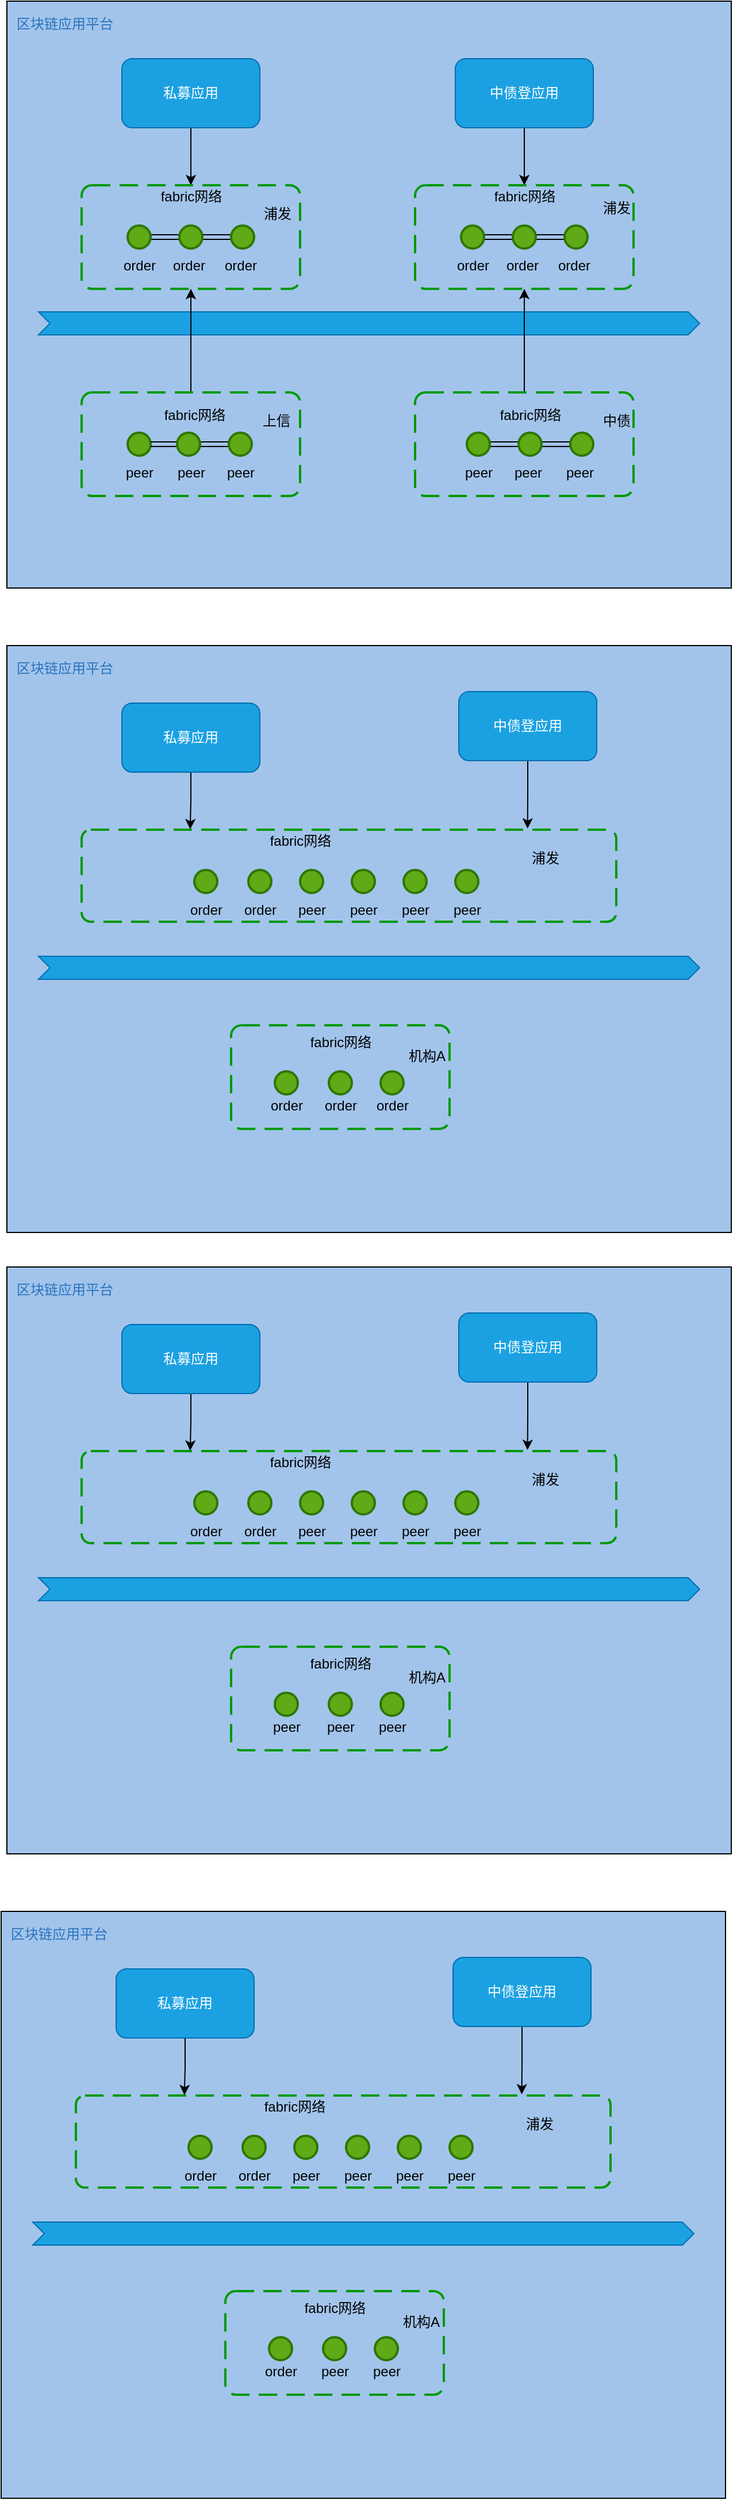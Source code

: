 <mxfile version="14.1.9" type="github">
  <diagram id="fWQ41ixsn_-MHg3DVFzX" name="Page-1">
    <mxGraphModel dx="782" dy="389" grid="1" gridSize="10" guides="1" tooltips="1" connect="1" arrows="1" fold="1" page="1" pageScale="1" pageWidth="827" pageHeight="3000" math="0" shadow="0">
      <root>
        <mxCell id="0" />
        <mxCell id="1" parent="0" />
        <mxCell id="0eDmDIjOWBHYxuThT7Zu-2" value="" style="whiteSpace=wrap;html=1;fillColor=#A2C4EB;" parent="1" vertex="1">
          <mxGeometry x="90" y="70" width="630" height="510" as="geometry" />
        </mxCell>
        <mxCell id="8kM-RfW2gDSPi0M0tcjr-1" value="区块链应用平台&lt;br&gt;" style="text;html=1;resizable=0;autosize=1;align=center;verticalAlign=middle;points=[];fillColor=none;strokeColor=none;rounded=0;fontColor=#2A73BD;" parent="1" vertex="1">
          <mxGeometry x="90" y="80" width="100" height="20" as="geometry" />
        </mxCell>
        <mxCell id="qg2TMFH575JFQtMO2cEW-23" style="edgeStyle=orthogonalEdgeStyle;rounded=0;orthogonalLoop=1;jettySize=auto;html=1;exitX=0.5;exitY=1;exitDx=0;exitDy=0;entryX=0.5;entryY=0;entryDx=0;entryDy=0;" parent="1" source="8kM-RfW2gDSPi0M0tcjr-2" target="8kM-RfW2gDSPi0M0tcjr-5" edge="1">
          <mxGeometry relative="1" as="geometry" />
        </mxCell>
        <mxCell id="8kM-RfW2gDSPi0M0tcjr-2" value="私募应用" style="rounded=1;whiteSpace=wrap;html=1;fillColor=#1ba1e2;fontColor=#ffffff;strokeColor=#006EAF;" parent="1" vertex="1">
          <mxGeometry x="190" y="120" width="120" height="60" as="geometry" />
        </mxCell>
        <mxCell id="qg2TMFH575JFQtMO2cEW-24" style="edgeStyle=orthogonalEdgeStyle;rounded=0;orthogonalLoop=1;jettySize=auto;html=1;exitX=0.5;exitY=1;exitDx=0;exitDy=0;" parent="1" source="8kM-RfW2gDSPi0M0tcjr-3" target="qzB3rU1nFHjKvM0NbiP9-9" edge="1">
          <mxGeometry relative="1" as="geometry" />
        </mxCell>
        <mxCell id="8kM-RfW2gDSPi0M0tcjr-3" value="中债登应用" style="rounded=1;whiteSpace=wrap;html=1;fillColor=#1ba1e2;fontColor=#ffffff;strokeColor=#006EAF;" parent="1" vertex="1">
          <mxGeometry x="480" y="120" width="120" height="60" as="geometry" />
        </mxCell>
        <mxCell id="8kM-RfW2gDSPi0M0tcjr-5" value="" style="rounded=1;arcSize=10;dashed=1;fillColor=none;gradientColor=none;dashPattern=8 4;strokeWidth=2;fontColor=#2A73BD;strokeColor=#009900;" parent="1" vertex="1">
          <mxGeometry x="155" y="230" width="190" height="90" as="geometry" />
        </mxCell>
        <mxCell id="qzB3rU1nFHjKvM0NbiP9-1" value="fabric网络" style="text;html=1;resizable=0;autosize=1;align=center;verticalAlign=middle;points=[];fillColor=none;strokeColor=none;rounded=0;" parent="1" vertex="1">
          <mxGeometry x="215" y="230" width="70" height="20" as="geometry" />
        </mxCell>
        <mxCell id="UwF97AdqwWx9CuCHVwBy-2" style="edgeStyle=orthogonalEdgeStyle;rounded=0;orthogonalLoop=1;jettySize=auto;html=1;exitX=1;exitY=0.5;exitDx=0;exitDy=0;exitPerimeter=0;entryX=0;entryY=0.5;entryDx=0;entryDy=0;entryPerimeter=0;shape=link;" edge="1" parent="1" source="qzB3rU1nFHjKvM0NbiP9-2" target="qzB3rU1nFHjKvM0NbiP9-3">
          <mxGeometry relative="1" as="geometry" />
        </mxCell>
        <mxCell id="qzB3rU1nFHjKvM0NbiP9-2" value="" style="strokeWidth=2;html=1;shape=mxgraph.flowchart.start_2;whiteSpace=wrap;fillColor=#60a917;fontColor=#ffffff;strokeColor=#2D7600;" parent="1" vertex="1">
          <mxGeometry x="195" y="265" width="20" height="20" as="geometry" />
        </mxCell>
        <mxCell id="UwF97AdqwWx9CuCHVwBy-3" style="edgeStyle=orthogonalEdgeStyle;shape=link;rounded=0;orthogonalLoop=1;jettySize=auto;html=1;exitX=1;exitY=0.5;exitDx=0;exitDy=0;exitPerimeter=0;" edge="1" parent="1" source="qzB3rU1nFHjKvM0NbiP9-3" target="qzB3rU1nFHjKvM0NbiP9-4">
          <mxGeometry relative="1" as="geometry" />
        </mxCell>
        <mxCell id="qzB3rU1nFHjKvM0NbiP9-3" value="" style="strokeWidth=2;html=1;shape=mxgraph.flowchart.start_2;whiteSpace=wrap;fillColor=#60a917;fontColor=#ffffff;strokeColor=#2D7600;" parent="1" vertex="1">
          <mxGeometry x="240" y="265" width="20" height="20" as="geometry" />
        </mxCell>
        <mxCell id="qzB3rU1nFHjKvM0NbiP9-4" value="" style="strokeWidth=2;html=1;shape=mxgraph.flowchart.start_2;whiteSpace=wrap;fillColor=#60a917;fontColor=#ffffff;strokeColor=#2D7600;" parent="1" vertex="1">
          <mxGeometry x="285" y="265" width="20" height="20" as="geometry" />
        </mxCell>
        <mxCell id="qzB3rU1nFHjKvM0NbiP9-5" value="order" style="text;html=1;resizable=0;autosize=1;align=center;verticalAlign=middle;points=[];fillColor=none;strokeColor=none;rounded=0;fontColor=#000000;" parent="1" vertex="1">
          <mxGeometry x="185" y="290" width="40" height="20" as="geometry" />
        </mxCell>
        <mxCell id="qzB3rU1nFHjKvM0NbiP9-6" value="order" style="text;html=1;resizable=0;autosize=1;align=center;verticalAlign=middle;points=[];fillColor=none;strokeColor=none;rounded=0;fontColor=#000000;" parent="1" vertex="1">
          <mxGeometry x="228" y="290" width="40" height="20" as="geometry" />
        </mxCell>
        <mxCell id="qzB3rU1nFHjKvM0NbiP9-7" value="order" style="text;html=1;resizable=0;autosize=1;align=center;verticalAlign=middle;points=[];fillColor=none;strokeColor=none;rounded=0;fontColor=#000000;" parent="1" vertex="1">
          <mxGeometry x="273" y="290" width="40" height="20" as="geometry" />
        </mxCell>
        <mxCell id="qzB3rU1nFHjKvM0NbiP9-8" value="" style="rounded=1;arcSize=10;dashed=1;fillColor=none;gradientColor=none;dashPattern=8 4;strokeWidth=2;fontColor=#2A73BD;strokeColor=#009900;" parent="1" vertex="1">
          <mxGeometry x="445" y="230" width="190" height="90" as="geometry" />
        </mxCell>
        <mxCell id="qzB3rU1nFHjKvM0NbiP9-9" value="fabric网络" style="text;html=1;resizable=0;autosize=1;align=center;verticalAlign=middle;points=[];fillColor=none;strokeColor=none;rounded=0;" parent="1" vertex="1">
          <mxGeometry x="505" y="230" width="70" height="20" as="geometry" />
        </mxCell>
        <mxCell id="UwF97AdqwWx9CuCHVwBy-4" style="edgeStyle=orthogonalEdgeStyle;shape=link;rounded=0;orthogonalLoop=1;jettySize=auto;html=1;exitX=1;exitY=0.5;exitDx=0;exitDy=0;exitPerimeter=0;entryX=0;entryY=0.5;entryDx=0;entryDy=0;entryPerimeter=0;" edge="1" parent="1" source="qzB3rU1nFHjKvM0NbiP9-10" target="qzB3rU1nFHjKvM0NbiP9-11">
          <mxGeometry relative="1" as="geometry" />
        </mxCell>
        <mxCell id="qzB3rU1nFHjKvM0NbiP9-10" value="" style="strokeWidth=2;html=1;shape=mxgraph.flowchart.start_2;whiteSpace=wrap;fillColor=#60a917;fontColor=#ffffff;strokeColor=#2D7600;" parent="1" vertex="1">
          <mxGeometry x="485" y="265" width="20" height="20" as="geometry" />
        </mxCell>
        <mxCell id="UwF97AdqwWx9CuCHVwBy-5" style="edgeStyle=orthogonalEdgeStyle;shape=link;rounded=0;orthogonalLoop=1;jettySize=auto;html=1;exitX=1;exitY=0.5;exitDx=0;exitDy=0;exitPerimeter=0;entryX=0;entryY=0.5;entryDx=0;entryDy=0;entryPerimeter=0;" edge="1" parent="1" source="qzB3rU1nFHjKvM0NbiP9-11" target="qzB3rU1nFHjKvM0NbiP9-12">
          <mxGeometry relative="1" as="geometry" />
        </mxCell>
        <mxCell id="qzB3rU1nFHjKvM0NbiP9-11" value="" style="strokeWidth=2;html=1;shape=mxgraph.flowchart.start_2;whiteSpace=wrap;fillColor=#60a917;fontColor=#ffffff;strokeColor=#2D7600;" parent="1" vertex="1">
          <mxGeometry x="530" y="265" width="20" height="20" as="geometry" />
        </mxCell>
        <mxCell id="qzB3rU1nFHjKvM0NbiP9-12" value="" style="strokeWidth=2;html=1;shape=mxgraph.flowchart.start_2;whiteSpace=wrap;fillColor=#60a917;fontColor=#ffffff;strokeColor=#2D7600;" parent="1" vertex="1">
          <mxGeometry x="575" y="265" width="20" height="20" as="geometry" />
        </mxCell>
        <mxCell id="qzB3rU1nFHjKvM0NbiP9-13" value="order" style="text;html=1;resizable=0;autosize=1;align=center;verticalAlign=middle;points=[];fillColor=none;strokeColor=none;rounded=0;fontColor=#000000;" parent="1" vertex="1">
          <mxGeometry x="475" y="290" width="40" height="20" as="geometry" />
        </mxCell>
        <mxCell id="qzB3rU1nFHjKvM0NbiP9-14" value="order" style="text;html=1;resizable=0;autosize=1;align=center;verticalAlign=middle;points=[];fillColor=none;strokeColor=none;rounded=0;fontColor=#000000;" parent="1" vertex="1">
          <mxGeometry x="518" y="290" width="40" height="20" as="geometry" />
        </mxCell>
        <mxCell id="qzB3rU1nFHjKvM0NbiP9-15" value="order" style="text;html=1;resizable=0;autosize=1;align=center;verticalAlign=middle;points=[];fillColor=none;strokeColor=none;rounded=0;fontColor=#000000;" parent="1" vertex="1">
          <mxGeometry x="563" y="290" width="40" height="20" as="geometry" />
        </mxCell>
        <mxCell id="qg2TMFH575JFQtMO2cEW-1" value="" style="html=1;shadow=0;dashed=0;align=center;verticalAlign=middle;shape=mxgraph.arrows2.arrow;dy=0;dx=10;notch=10;fillColor=#1ba1e2;strokeColor=#006EAF;fontColor=#ffffff;" parent="1" vertex="1">
          <mxGeometry x="117.5" y="340" width="575" height="20" as="geometry" />
        </mxCell>
        <mxCell id="qg2TMFH575JFQtMO2cEW-2" value="浦发" style="text;html=1;resizable=0;autosize=1;align=center;verticalAlign=middle;points=[];fillColor=none;strokeColor=none;rounded=0;" parent="1" vertex="1">
          <mxGeometry x="305" y="245" width="40" height="20" as="geometry" />
        </mxCell>
        <mxCell id="qg2TMFH575JFQtMO2cEW-3" value="浦发" style="text;html=1;resizable=0;autosize=1;align=center;verticalAlign=middle;points=[];fillColor=none;strokeColor=none;rounded=0;" parent="1" vertex="1">
          <mxGeometry x="600" y="240" width="40" height="20" as="geometry" />
        </mxCell>
        <mxCell id="UwF97AdqwWx9CuCHVwBy-26" style="edgeStyle=orthogonalEdgeStyle;rounded=0;orthogonalLoop=1;jettySize=auto;html=1;exitX=0.5;exitY=0;exitDx=0;exitDy=0;entryX=0.5;entryY=1;entryDx=0;entryDy=0;" edge="1" parent="1" source="qg2TMFH575JFQtMO2cEW-5" target="qzB3rU1nFHjKvM0NbiP9-8">
          <mxGeometry relative="1" as="geometry" />
        </mxCell>
        <mxCell id="qg2TMFH575JFQtMO2cEW-5" value="" style="rounded=1;arcSize=10;dashed=1;fillColor=none;gradientColor=none;dashPattern=8 4;strokeWidth=2;fontColor=#2A73BD;strokeColor=#009900;" parent="1" vertex="1">
          <mxGeometry x="445" y="410" width="190" height="90" as="geometry" />
        </mxCell>
        <mxCell id="qg2TMFH575JFQtMO2cEW-6" value="fabric网络" style="text;html=1;resizable=0;autosize=1;align=center;verticalAlign=middle;points=[];fillColor=none;strokeColor=none;rounded=0;" parent="1" vertex="1">
          <mxGeometry x="510" y="420" width="70" height="20" as="geometry" />
        </mxCell>
        <mxCell id="UwF97AdqwWx9CuCHVwBy-10" style="edgeStyle=orthogonalEdgeStyle;shape=link;rounded=0;orthogonalLoop=1;jettySize=auto;html=1;exitX=1;exitY=0.5;exitDx=0;exitDy=0;exitPerimeter=0;entryX=0;entryY=0.5;entryDx=0;entryDy=0;entryPerimeter=0;" edge="1" parent="1" source="qg2TMFH575JFQtMO2cEW-7" target="qg2TMFH575JFQtMO2cEW-8">
          <mxGeometry relative="1" as="geometry" />
        </mxCell>
        <mxCell id="qg2TMFH575JFQtMO2cEW-7" value="" style="strokeWidth=2;html=1;shape=mxgraph.flowchart.start_2;whiteSpace=wrap;fillColor=#60a917;fontColor=#ffffff;strokeColor=#2D7600;" parent="1" vertex="1">
          <mxGeometry x="490" y="445" width="20" height="20" as="geometry" />
        </mxCell>
        <mxCell id="UwF97AdqwWx9CuCHVwBy-11" style="edgeStyle=orthogonalEdgeStyle;shape=link;rounded=0;orthogonalLoop=1;jettySize=auto;html=1;exitX=1;exitY=0.5;exitDx=0;exitDy=0;exitPerimeter=0;entryX=0;entryY=0.5;entryDx=0;entryDy=0;entryPerimeter=0;" edge="1" parent="1" source="qg2TMFH575JFQtMO2cEW-8" target="qg2TMFH575JFQtMO2cEW-9">
          <mxGeometry relative="1" as="geometry" />
        </mxCell>
        <mxCell id="qg2TMFH575JFQtMO2cEW-8" value="" style="strokeWidth=2;html=1;shape=mxgraph.flowchart.start_2;whiteSpace=wrap;fillColor=#60a917;fontColor=#ffffff;strokeColor=#2D7600;" parent="1" vertex="1">
          <mxGeometry x="535" y="445" width="20" height="20" as="geometry" />
        </mxCell>
        <mxCell id="qg2TMFH575JFQtMO2cEW-9" value="" style="strokeWidth=2;html=1;shape=mxgraph.flowchart.start_2;whiteSpace=wrap;fillColor=#60a917;fontColor=#ffffff;strokeColor=#2D7600;" parent="1" vertex="1">
          <mxGeometry x="580" y="445" width="20" height="20" as="geometry" />
        </mxCell>
        <mxCell id="qg2TMFH575JFQtMO2cEW-10" value="peer" style="text;html=1;resizable=0;autosize=1;align=center;verticalAlign=middle;points=[];fillColor=none;strokeColor=none;rounded=0;fontColor=#000000;" parent="1" vertex="1">
          <mxGeometry x="480" y="470" width="40" height="20" as="geometry" />
        </mxCell>
        <mxCell id="qg2TMFH575JFQtMO2cEW-11" value="peer" style="text;html=1;resizable=0;autosize=1;align=center;verticalAlign=middle;points=[];fillColor=none;strokeColor=none;rounded=0;fontColor=#000000;" parent="1" vertex="1">
          <mxGeometry x="523" y="470" width="40" height="20" as="geometry" />
        </mxCell>
        <mxCell id="qg2TMFH575JFQtMO2cEW-12" value="peer" style="text;html=1;resizable=0;autosize=1;align=center;verticalAlign=middle;points=[];fillColor=none;strokeColor=none;rounded=0;fontColor=#000000;" parent="1" vertex="1">
          <mxGeometry x="568" y="470" width="40" height="20" as="geometry" />
        </mxCell>
        <mxCell id="qg2TMFH575JFQtMO2cEW-13" value="中债" style="text;html=1;resizable=0;autosize=1;align=center;verticalAlign=middle;points=[];fillColor=none;strokeColor=none;rounded=0;" parent="1" vertex="1">
          <mxGeometry x="600" y="425" width="40" height="20" as="geometry" />
        </mxCell>
        <mxCell id="UwF97AdqwWx9CuCHVwBy-24" style="edgeStyle=orthogonalEdgeStyle;rounded=0;orthogonalLoop=1;jettySize=auto;html=1;exitX=0.5;exitY=0;exitDx=0;exitDy=0;entryX=0.5;entryY=1;entryDx=0;entryDy=0;" edge="1" parent="1" source="qg2TMFH575JFQtMO2cEW-14" target="8kM-RfW2gDSPi0M0tcjr-5">
          <mxGeometry relative="1" as="geometry" />
        </mxCell>
        <mxCell id="qg2TMFH575JFQtMO2cEW-14" value="" style="rounded=1;arcSize=10;dashed=1;fillColor=none;gradientColor=none;dashPattern=8 4;strokeWidth=2;fontColor=#2A73BD;strokeColor=#009900;" parent="1" vertex="1">
          <mxGeometry x="155" y="410" width="190" height="90" as="geometry" />
        </mxCell>
        <mxCell id="qg2TMFH575JFQtMO2cEW-15" value="fabric网络" style="text;html=1;resizable=0;autosize=1;align=center;verticalAlign=middle;points=[];fillColor=none;strokeColor=none;rounded=0;" parent="1" vertex="1">
          <mxGeometry x="218" y="420" width="70" height="20" as="geometry" />
        </mxCell>
        <mxCell id="qg2TMFH575JFQtMO2cEW-16" value="" style="strokeWidth=2;html=1;shape=mxgraph.flowchart.start_2;whiteSpace=wrap;fillColor=#60a917;fontColor=#ffffff;strokeColor=#2D7600;" parent="1" vertex="1">
          <mxGeometry x="195" y="445" width="20" height="20" as="geometry" />
        </mxCell>
        <mxCell id="UwF97AdqwWx9CuCHVwBy-8" style="edgeStyle=orthogonalEdgeStyle;shape=link;rounded=0;orthogonalLoop=1;jettySize=auto;html=1;exitX=0;exitY=0.5;exitDx=0;exitDy=0;exitPerimeter=0;entryX=1;entryY=0.5;entryDx=0;entryDy=0;entryPerimeter=0;" edge="1" parent="1" source="qg2TMFH575JFQtMO2cEW-17" target="qg2TMFH575JFQtMO2cEW-16">
          <mxGeometry relative="1" as="geometry" />
        </mxCell>
        <mxCell id="UwF97AdqwWx9CuCHVwBy-9" style="edgeStyle=orthogonalEdgeStyle;shape=link;rounded=0;orthogonalLoop=1;jettySize=auto;html=1;exitX=1;exitY=0.5;exitDx=0;exitDy=0;exitPerimeter=0;entryX=0;entryY=0.5;entryDx=0;entryDy=0;entryPerimeter=0;" edge="1" parent="1" source="qg2TMFH575JFQtMO2cEW-17" target="qg2TMFH575JFQtMO2cEW-18">
          <mxGeometry relative="1" as="geometry" />
        </mxCell>
        <mxCell id="qg2TMFH575JFQtMO2cEW-17" value="" style="strokeWidth=2;html=1;shape=mxgraph.flowchart.start_2;whiteSpace=wrap;fillColor=#60a917;fontColor=#ffffff;strokeColor=#2D7600;" parent="1" vertex="1">
          <mxGeometry x="238" y="445" width="20" height="20" as="geometry" />
        </mxCell>
        <mxCell id="qg2TMFH575JFQtMO2cEW-18" value="" style="strokeWidth=2;html=1;shape=mxgraph.flowchart.start_2;whiteSpace=wrap;fillColor=#60a917;fontColor=#ffffff;strokeColor=#2D7600;" parent="1" vertex="1">
          <mxGeometry x="283" y="445" width="20" height="20" as="geometry" />
        </mxCell>
        <mxCell id="qg2TMFH575JFQtMO2cEW-19" value="peer" style="text;html=1;resizable=0;autosize=1;align=center;verticalAlign=middle;points=[];fillColor=none;strokeColor=none;rounded=0;fontColor=#000000;" parent="1" vertex="1">
          <mxGeometry x="185" y="470" width="40" height="20" as="geometry" />
        </mxCell>
        <mxCell id="qg2TMFH575JFQtMO2cEW-20" value="peer" style="text;html=1;resizable=0;autosize=1;align=center;verticalAlign=middle;points=[];fillColor=none;strokeColor=none;rounded=0;fontColor=#000000;" parent="1" vertex="1">
          <mxGeometry x="230" y="470" width="40" height="20" as="geometry" />
        </mxCell>
        <mxCell id="qg2TMFH575JFQtMO2cEW-21" value="peer" style="text;html=1;resizable=0;autosize=1;align=center;verticalAlign=middle;points=[];fillColor=none;strokeColor=none;rounded=0;fontColor=#000000;" parent="1" vertex="1">
          <mxGeometry x="273" y="470" width="40" height="20" as="geometry" />
        </mxCell>
        <mxCell id="qg2TMFH575JFQtMO2cEW-22" value="上信" style="text;html=1;resizable=0;autosize=1;align=center;verticalAlign=middle;points=[];fillColor=none;strokeColor=none;rounded=0;" parent="1" vertex="1">
          <mxGeometry x="304" y="425" width="40" height="20" as="geometry" />
        </mxCell>
        <mxCell id="qg2TMFH575JFQtMO2cEW-27" value="" style="whiteSpace=wrap;html=1;fillColor=#A2C4EB;" parent="1" vertex="1">
          <mxGeometry x="90" y="630" width="630" height="510" as="geometry" />
        </mxCell>
        <mxCell id="qg2TMFH575JFQtMO2cEW-28" value="区块链应用平台&lt;br&gt;" style="text;html=1;resizable=0;autosize=1;align=center;verticalAlign=middle;points=[];fillColor=none;strokeColor=none;rounded=0;fontColor=#2A73BD;" parent="1" vertex="1">
          <mxGeometry x="90" y="640" width="100" height="20" as="geometry" />
        </mxCell>
        <mxCell id="UwF97AdqwWx9CuCHVwBy-21" style="edgeStyle=orthogonalEdgeStyle;rounded=0;orthogonalLoop=1;jettySize=auto;html=1;exitX=0.5;exitY=1;exitDx=0;exitDy=0;entryX=0.203;entryY=-0.004;entryDx=0;entryDy=0;entryPerimeter=0;" edge="1" parent="1" source="qg2TMFH575JFQtMO2cEW-30" target="qg2TMFH575JFQtMO2cEW-33">
          <mxGeometry relative="1" as="geometry" />
        </mxCell>
        <mxCell id="qg2TMFH575JFQtMO2cEW-30" value="私募应用" style="rounded=1;whiteSpace=wrap;html=1;fillColor=#1ba1e2;fontColor=#ffffff;strokeColor=#006EAF;" parent="1" vertex="1">
          <mxGeometry x="190" y="680" width="120" height="60" as="geometry" />
        </mxCell>
        <mxCell id="UwF97AdqwWx9CuCHVwBy-23" style="edgeStyle=orthogonalEdgeStyle;rounded=0;orthogonalLoop=1;jettySize=auto;html=1;exitX=0.5;exitY=1;exitDx=0;exitDy=0;entryX=0.834;entryY=-0.012;entryDx=0;entryDy=0;entryPerimeter=0;" edge="1" parent="1" source="qg2TMFH575JFQtMO2cEW-32" target="qg2TMFH575JFQtMO2cEW-33">
          <mxGeometry relative="1" as="geometry" />
        </mxCell>
        <mxCell id="qg2TMFH575JFQtMO2cEW-32" value="中债登应用" style="rounded=1;whiteSpace=wrap;html=1;fillColor=#1ba1e2;fontColor=#ffffff;strokeColor=#006EAF;" parent="1" vertex="1">
          <mxGeometry x="483" y="670" width="120" height="60" as="geometry" />
        </mxCell>
        <mxCell id="qg2TMFH575JFQtMO2cEW-33" value="" style="rounded=1;arcSize=10;dashed=1;fillColor=none;gradientColor=none;dashPattern=8 4;strokeWidth=2;fontColor=#2A73BD;strokeColor=#009900;" parent="1" vertex="1">
          <mxGeometry x="155" y="790" width="465" height="80" as="geometry" />
        </mxCell>
        <mxCell id="qg2TMFH575JFQtMO2cEW-34" value="fabric网络" style="text;html=1;resizable=0;autosize=1;align=center;verticalAlign=middle;points=[];fillColor=none;strokeColor=none;rounded=0;" parent="1" vertex="1">
          <mxGeometry x="310" y="790" width="70" height="20" as="geometry" />
        </mxCell>
        <mxCell id="qg2TMFH575JFQtMO2cEW-35" value="" style="strokeWidth=2;html=1;shape=mxgraph.flowchart.start_2;whiteSpace=wrap;fillColor=#60a917;fontColor=#ffffff;strokeColor=#2D7600;" parent="1" vertex="1">
          <mxGeometry x="300" y="825" width="20" height="20" as="geometry" />
        </mxCell>
        <mxCell id="qg2TMFH575JFQtMO2cEW-36" value="" style="strokeWidth=2;html=1;shape=mxgraph.flowchart.start_2;whiteSpace=wrap;fillColor=#60a917;fontColor=#ffffff;strokeColor=#2D7600;" parent="1" vertex="1">
          <mxGeometry x="345" y="825" width="20" height="20" as="geometry" />
        </mxCell>
        <mxCell id="qg2TMFH575JFQtMO2cEW-37" value="" style="strokeWidth=2;html=1;shape=mxgraph.flowchart.start_2;whiteSpace=wrap;fillColor=#60a917;fontColor=#ffffff;strokeColor=#2D7600;" parent="1" vertex="1">
          <mxGeometry x="390" y="825" width="20" height="20" as="geometry" />
        </mxCell>
        <mxCell id="qg2TMFH575JFQtMO2cEW-38" value="order" style="text;html=1;resizable=0;autosize=1;align=center;verticalAlign=middle;points=[];fillColor=none;strokeColor=none;rounded=0;fontColor=#000000;" parent="1" vertex="1">
          <mxGeometry x="243" y="850" width="40" height="20" as="geometry" />
        </mxCell>
        <mxCell id="qg2TMFH575JFQtMO2cEW-39" value="order" style="text;html=1;resizable=0;autosize=1;align=center;verticalAlign=middle;points=[];fillColor=none;strokeColor=none;rounded=0;fontColor=#000000;" parent="1" vertex="1">
          <mxGeometry x="290" y="850" width="40" height="20" as="geometry" />
        </mxCell>
        <mxCell id="qg2TMFH575JFQtMO2cEW-40" value="peer" style="text;html=1;resizable=0;autosize=1;align=center;verticalAlign=middle;points=[];fillColor=none;strokeColor=none;rounded=0;fontColor=#000000;" parent="1" vertex="1">
          <mxGeometry x="335" y="850" width="40" height="20" as="geometry" />
        </mxCell>
        <mxCell id="qg2TMFH575JFQtMO2cEW-49" value="" style="html=1;shadow=0;dashed=0;align=center;verticalAlign=middle;shape=mxgraph.arrows2.arrow;dy=0;dx=10;notch=10;fillColor=#1ba1e2;strokeColor=#006EAF;fontColor=#ffffff;" parent="1" vertex="1">
          <mxGeometry x="117.5" y="900" width="575" height="20" as="geometry" />
        </mxCell>
        <mxCell id="qg2TMFH575JFQtMO2cEW-50" value="浦发" style="text;html=1;resizable=0;autosize=1;align=center;verticalAlign=middle;points=[];fillColor=none;strokeColor=none;rounded=0;" parent="1" vertex="1">
          <mxGeometry x="538" y="805" width="40" height="20" as="geometry" />
        </mxCell>
        <mxCell id="qg2TMFH575JFQtMO2cEW-63" value="" style="rounded=1;arcSize=10;dashed=1;fillColor=none;gradientColor=none;dashPattern=8 4;strokeWidth=2;fontColor=#2A73BD;strokeColor=#009900;" parent="1" vertex="1">
          <mxGeometry x="285" y="960" width="190" height="90" as="geometry" />
        </mxCell>
        <mxCell id="qg2TMFH575JFQtMO2cEW-64" value="fabric网络" style="text;html=1;resizable=0;autosize=1;align=center;verticalAlign=middle;points=[];fillColor=none;strokeColor=none;rounded=0;" parent="1" vertex="1">
          <mxGeometry x="345" y="965" width="70" height="20" as="geometry" />
        </mxCell>
        <mxCell id="qg2TMFH575JFQtMO2cEW-65" value="" style="strokeWidth=2;html=1;shape=mxgraph.flowchart.start_2;whiteSpace=wrap;fillColor=#60a917;fontColor=#ffffff;strokeColor=#2D7600;" parent="1" vertex="1">
          <mxGeometry x="323" y="1000" width="20" height="20" as="geometry" />
        </mxCell>
        <mxCell id="qg2TMFH575JFQtMO2cEW-66" value="" style="strokeWidth=2;html=1;shape=mxgraph.flowchart.start_2;whiteSpace=wrap;fillColor=#60a917;fontColor=#ffffff;strokeColor=#2D7600;" parent="1" vertex="1">
          <mxGeometry x="370" y="1000" width="20" height="20" as="geometry" />
        </mxCell>
        <mxCell id="qg2TMFH575JFQtMO2cEW-67" value="" style="strokeWidth=2;html=1;shape=mxgraph.flowchart.start_2;whiteSpace=wrap;fillColor=#60a917;fontColor=#ffffff;strokeColor=#2D7600;" parent="1" vertex="1">
          <mxGeometry x="415" y="1000" width="20" height="20" as="geometry" />
        </mxCell>
        <mxCell id="qg2TMFH575JFQtMO2cEW-68" value="order" style="text;html=1;resizable=0;autosize=1;align=center;verticalAlign=middle;points=[];fillColor=none;strokeColor=none;rounded=0;fontColor=#000000;" parent="1" vertex="1">
          <mxGeometry x="313" y="1020" width="40" height="20" as="geometry" />
        </mxCell>
        <mxCell id="qg2TMFH575JFQtMO2cEW-69" value="order" style="text;html=1;resizable=0;autosize=1;align=center;verticalAlign=middle;points=[];fillColor=none;strokeColor=none;rounded=0;fontColor=#000000;" parent="1" vertex="1">
          <mxGeometry x="360" y="1020" width="40" height="20" as="geometry" />
        </mxCell>
        <mxCell id="qg2TMFH575JFQtMO2cEW-70" value="order" style="text;html=1;resizable=0;autosize=1;align=center;verticalAlign=middle;points=[];fillColor=none;strokeColor=none;rounded=0;fontColor=#000000;" parent="1" vertex="1">
          <mxGeometry x="405" y="1020" width="40" height="20" as="geometry" />
        </mxCell>
        <mxCell id="qg2TMFH575JFQtMO2cEW-71" value="机构A" style="text;html=1;resizable=0;autosize=1;align=center;verticalAlign=middle;points=[];fillColor=none;strokeColor=none;rounded=0;" parent="1" vertex="1">
          <mxGeometry x="430" y="977" width="50" height="20" as="geometry" />
        </mxCell>
        <mxCell id="UwF97AdqwWx9CuCHVwBy-12" value="" style="strokeWidth=2;html=1;shape=mxgraph.flowchart.start_2;whiteSpace=wrap;fillColor=#60a917;fontColor=#ffffff;strokeColor=#2D7600;" vertex="1" parent="1">
          <mxGeometry x="435" y="825" width="20" height="20" as="geometry" />
        </mxCell>
        <mxCell id="UwF97AdqwWx9CuCHVwBy-15" value="" style="strokeWidth=2;html=1;shape=mxgraph.flowchart.start_2;whiteSpace=wrap;fillColor=#60a917;fontColor=#ffffff;strokeColor=#2D7600;" vertex="1" parent="1">
          <mxGeometry x="480" y="825" width="20" height="20" as="geometry" />
        </mxCell>
        <mxCell id="UwF97AdqwWx9CuCHVwBy-16" value="" style="strokeWidth=2;html=1;shape=mxgraph.flowchart.start_2;whiteSpace=wrap;fillColor=#60a917;fontColor=#ffffff;strokeColor=#2D7600;" vertex="1" parent="1">
          <mxGeometry x="253" y="825" width="20" height="20" as="geometry" />
        </mxCell>
        <mxCell id="UwF97AdqwWx9CuCHVwBy-17" value="peer" style="text;html=1;resizable=0;autosize=1;align=center;verticalAlign=middle;points=[];fillColor=none;strokeColor=none;rounded=0;fontColor=#000000;" vertex="1" parent="1">
          <mxGeometry x="380" y="850" width="40" height="20" as="geometry" />
        </mxCell>
        <mxCell id="UwF97AdqwWx9CuCHVwBy-18" value="peer" style="text;html=1;resizable=0;autosize=1;align=center;verticalAlign=middle;points=[];fillColor=none;strokeColor=none;rounded=0;fontColor=#000000;" vertex="1" parent="1">
          <mxGeometry x="425" y="850" width="40" height="20" as="geometry" />
        </mxCell>
        <mxCell id="UwF97AdqwWx9CuCHVwBy-19" value="peer" style="text;html=1;resizable=0;autosize=1;align=center;verticalAlign=middle;points=[];fillColor=none;strokeColor=none;rounded=0;fontColor=#000000;" vertex="1" parent="1">
          <mxGeometry x="470" y="850" width="40" height="20" as="geometry" />
        </mxCell>
        <mxCell id="UwF97AdqwWx9CuCHVwBy-29" value="" style="whiteSpace=wrap;html=1;fillColor=#A2C4EB;" vertex="1" parent="1">
          <mxGeometry x="90" y="1170" width="630" height="510" as="geometry" />
        </mxCell>
        <mxCell id="UwF97AdqwWx9CuCHVwBy-30" value="区块链应用平台&lt;br&gt;" style="text;html=1;resizable=0;autosize=1;align=center;verticalAlign=middle;points=[];fillColor=none;strokeColor=none;rounded=0;fontColor=#2A73BD;" vertex="1" parent="1">
          <mxGeometry x="90" y="1180" width="100" height="20" as="geometry" />
        </mxCell>
        <mxCell id="UwF97AdqwWx9CuCHVwBy-31" style="edgeStyle=orthogonalEdgeStyle;rounded=0;orthogonalLoop=1;jettySize=auto;html=1;exitX=0.5;exitY=1;exitDx=0;exitDy=0;entryX=0.203;entryY=-0.004;entryDx=0;entryDy=0;entryPerimeter=0;" edge="1" parent="1" source="UwF97AdqwWx9CuCHVwBy-32" target="UwF97AdqwWx9CuCHVwBy-35">
          <mxGeometry relative="1" as="geometry" />
        </mxCell>
        <mxCell id="UwF97AdqwWx9CuCHVwBy-32" value="私募应用" style="rounded=1;whiteSpace=wrap;html=1;fillColor=#1ba1e2;fontColor=#ffffff;strokeColor=#006EAF;" vertex="1" parent="1">
          <mxGeometry x="190" y="1220" width="120" height="60" as="geometry" />
        </mxCell>
        <mxCell id="UwF97AdqwWx9CuCHVwBy-33" style="edgeStyle=orthogonalEdgeStyle;rounded=0;orthogonalLoop=1;jettySize=auto;html=1;exitX=0.5;exitY=1;exitDx=0;exitDy=0;entryX=0.834;entryY=-0.012;entryDx=0;entryDy=0;entryPerimeter=0;" edge="1" parent="1" source="UwF97AdqwWx9CuCHVwBy-34" target="UwF97AdqwWx9CuCHVwBy-35">
          <mxGeometry relative="1" as="geometry" />
        </mxCell>
        <mxCell id="UwF97AdqwWx9CuCHVwBy-34" value="中债登应用" style="rounded=1;whiteSpace=wrap;html=1;fillColor=#1ba1e2;fontColor=#ffffff;strokeColor=#006EAF;" vertex="1" parent="1">
          <mxGeometry x="483" y="1210" width="120" height="60" as="geometry" />
        </mxCell>
        <mxCell id="UwF97AdqwWx9CuCHVwBy-35" value="" style="rounded=1;arcSize=10;dashed=1;fillColor=none;gradientColor=none;dashPattern=8 4;strokeWidth=2;fontColor=#2A73BD;strokeColor=#009900;" vertex="1" parent="1">
          <mxGeometry x="155" y="1330" width="465" height="80" as="geometry" />
        </mxCell>
        <mxCell id="UwF97AdqwWx9CuCHVwBy-36" value="fabric网络" style="text;html=1;resizable=0;autosize=1;align=center;verticalAlign=middle;points=[];fillColor=none;strokeColor=none;rounded=0;" vertex="1" parent="1">
          <mxGeometry x="310" y="1330" width="70" height="20" as="geometry" />
        </mxCell>
        <mxCell id="UwF97AdqwWx9CuCHVwBy-37" value="" style="strokeWidth=2;html=1;shape=mxgraph.flowchart.start_2;whiteSpace=wrap;fillColor=#60a917;fontColor=#ffffff;strokeColor=#2D7600;" vertex="1" parent="1">
          <mxGeometry x="300" y="1365" width="20" height="20" as="geometry" />
        </mxCell>
        <mxCell id="UwF97AdqwWx9CuCHVwBy-38" value="" style="strokeWidth=2;html=1;shape=mxgraph.flowchart.start_2;whiteSpace=wrap;fillColor=#60a917;fontColor=#ffffff;strokeColor=#2D7600;" vertex="1" parent="1">
          <mxGeometry x="345" y="1365" width="20" height="20" as="geometry" />
        </mxCell>
        <mxCell id="UwF97AdqwWx9CuCHVwBy-39" value="" style="strokeWidth=2;html=1;shape=mxgraph.flowchart.start_2;whiteSpace=wrap;fillColor=#60a917;fontColor=#ffffff;strokeColor=#2D7600;" vertex="1" parent="1">
          <mxGeometry x="390" y="1365" width="20" height="20" as="geometry" />
        </mxCell>
        <mxCell id="UwF97AdqwWx9CuCHVwBy-40" value="order" style="text;html=1;resizable=0;autosize=1;align=center;verticalAlign=middle;points=[];fillColor=none;strokeColor=none;rounded=0;fontColor=#000000;" vertex="1" parent="1">
          <mxGeometry x="243" y="1390" width="40" height="20" as="geometry" />
        </mxCell>
        <mxCell id="UwF97AdqwWx9CuCHVwBy-41" value="order" style="text;html=1;resizable=0;autosize=1;align=center;verticalAlign=middle;points=[];fillColor=none;strokeColor=none;rounded=0;fontColor=#000000;" vertex="1" parent="1">
          <mxGeometry x="290" y="1390" width="40" height="20" as="geometry" />
        </mxCell>
        <mxCell id="UwF97AdqwWx9CuCHVwBy-42" value="peer" style="text;html=1;resizable=0;autosize=1;align=center;verticalAlign=middle;points=[];fillColor=none;strokeColor=none;rounded=0;fontColor=#000000;" vertex="1" parent="1">
          <mxGeometry x="335" y="1390" width="40" height="20" as="geometry" />
        </mxCell>
        <mxCell id="UwF97AdqwWx9CuCHVwBy-43" value="" style="html=1;shadow=0;dashed=0;align=center;verticalAlign=middle;shape=mxgraph.arrows2.arrow;dy=0;dx=10;notch=10;fillColor=#1ba1e2;strokeColor=#006EAF;fontColor=#ffffff;" vertex="1" parent="1">
          <mxGeometry x="117.5" y="1440" width="575" height="20" as="geometry" />
        </mxCell>
        <mxCell id="UwF97AdqwWx9CuCHVwBy-44" value="浦发" style="text;html=1;resizable=0;autosize=1;align=center;verticalAlign=middle;points=[];fillColor=none;strokeColor=none;rounded=0;" vertex="1" parent="1">
          <mxGeometry x="538" y="1345" width="40" height="20" as="geometry" />
        </mxCell>
        <mxCell id="UwF97AdqwWx9CuCHVwBy-45" value="" style="rounded=1;arcSize=10;dashed=1;fillColor=none;gradientColor=none;dashPattern=8 4;strokeWidth=2;fontColor=#2A73BD;strokeColor=#009900;" vertex="1" parent="1">
          <mxGeometry x="285" y="1500" width="190" height="90" as="geometry" />
        </mxCell>
        <mxCell id="UwF97AdqwWx9CuCHVwBy-46" value="fabric网络" style="text;html=1;resizable=0;autosize=1;align=center;verticalAlign=middle;points=[];fillColor=none;strokeColor=none;rounded=0;" vertex="1" parent="1">
          <mxGeometry x="345" y="1505" width="70" height="20" as="geometry" />
        </mxCell>
        <mxCell id="UwF97AdqwWx9CuCHVwBy-47" value="" style="strokeWidth=2;html=1;shape=mxgraph.flowchart.start_2;whiteSpace=wrap;fillColor=#60a917;fontColor=#ffffff;strokeColor=#2D7600;" vertex="1" parent="1">
          <mxGeometry x="323" y="1540" width="20" height="20" as="geometry" />
        </mxCell>
        <mxCell id="UwF97AdqwWx9CuCHVwBy-48" value="" style="strokeWidth=2;html=1;shape=mxgraph.flowchart.start_2;whiteSpace=wrap;fillColor=#60a917;fontColor=#ffffff;strokeColor=#2D7600;" vertex="1" parent="1">
          <mxGeometry x="370" y="1540" width="20" height="20" as="geometry" />
        </mxCell>
        <mxCell id="UwF97AdqwWx9CuCHVwBy-49" value="" style="strokeWidth=2;html=1;shape=mxgraph.flowchart.start_2;whiteSpace=wrap;fillColor=#60a917;fontColor=#ffffff;strokeColor=#2D7600;" vertex="1" parent="1">
          <mxGeometry x="415" y="1540" width="20" height="20" as="geometry" />
        </mxCell>
        <mxCell id="UwF97AdqwWx9CuCHVwBy-50" value="peer" style="text;html=1;resizable=0;autosize=1;align=center;verticalAlign=middle;points=[];fillColor=none;strokeColor=none;rounded=0;fontColor=#000000;" vertex="1" parent="1">
          <mxGeometry x="313" y="1560" width="40" height="20" as="geometry" />
        </mxCell>
        <mxCell id="UwF97AdqwWx9CuCHVwBy-51" value="peer" style="text;html=1;resizable=0;autosize=1;align=center;verticalAlign=middle;points=[];fillColor=none;strokeColor=none;rounded=0;fontColor=#000000;" vertex="1" parent="1">
          <mxGeometry x="360" y="1560" width="40" height="20" as="geometry" />
        </mxCell>
        <mxCell id="UwF97AdqwWx9CuCHVwBy-52" value="peer" style="text;html=1;resizable=0;autosize=1;align=center;verticalAlign=middle;points=[];fillColor=none;strokeColor=none;rounded=0;fontColor=#000000;" vertex="1" parent="1">
          <mxGeometry x="405" y="1560" width="40" height="20" as="geometry" />
        </mxCell>
        <mxCell id="UwF97AdqwWx9CuCHVwBy-53" value="机构A" style="text;html=1;resizable=0;autosize=1;align=center;verticalAlign=middle;points=[];fillColor=none;strokeColor=none;rounded=0;" vertex="1" parent="1">
          <mxGeometry x="430" y="1517" width="50" height="20" as="geometry" />
        </mxCell>
        <mxCell id="UwF97AdqwWx9CuCHVwBy-54" value="" style="strokeWidth=2;html=1;shape=mxgraph.flowchart.start_2;whiteSpace=wrap;fillColor=#60a917;fontColor=#ffffff;strokeColor=#2D7600;" vertex="1" parent="1">
          <mxGeometry x="435" y="1365" width="20" height="20" as="geometry" />
        </mxCell>
        <mxCell id="UwF97AdqwWx9CuCHVwBy-55" value="" style="strokeWidth=2;html=1;shape=mxgraph.flowchart.start_2;whiteSpace=wrap;fillColor=#60a917;fontColor=#ffffff;strokeColor=#2D7600;" vertex="1" parent="1">
          <mxGeometry x="480" y="1365" width="20" height="20" as="geometry" />
        </mxCell>
        <mxCell id="UwF97AdqwWx9CuCHVwBy-56" value="" style="strokeWidth=2;html=1;shape=mxgraph.flowchart.start_2;whiteSpace=wrap;fillColor=#60a917;fontColor=#ffffff;strokeColor=#2D7600;" vertex="1" parent="1">
          <mxGeometry x="253" y="1365" width="20" height="20" as="geometry" />
        </mxCell>
        <mxCell id="UwF97AdqwWx9CuCHVwBy-57" value="peer" style="text;html=1;resizable=0;autosize=1;align=center;verticalAlign=middle;points=[];fillColor=none;strokeColor=none;rounded=0;fontColor=#000000;" vertex="1" parent="1">
          <mxGeometry x="380" y="1390" width="40" height="20" as="geometry" />
        </mxCell>
        <mxCell id="UwF97AdqwWx9CuCHVwBy-58" value="peer" style="text;html=1;resizable=0;autosize=1;align=center;verticalAlign=middle;points=[];fillColor=none;strokeColor=none;rounded=0;fontColor=#000000;" vertex="1" parent="1">
          <mxGeometry x="425" y="1390" width="40" height="20" as="geometry" />
        </mxCell>
        <mxCell id="UwF97AdqwWx9CuCHVwBy-59" value="peer" style="text;html=1;resizable=0;autosize=1;align=center;verticalAlign=middle;points=[];fillColor=none;strokeColor=none;rounded=0;fontColor=#000000;" vertex="1" parent="1">
          <mxGeometry x="470" y="1390" width="40" height="20" as="geometry" />
        </mxCell>
        <mxCell id="UwF97AdqwWx9CuCHVwBy-60" value="" style="whiteSpace=wrap;html=1;fillColor=#A2C4EB;" vertex="1" parent="1">
          <mxGeometry x="85" y="1730" width="630" height="510" as="geometry" />
        </mxCell>
        <mxCell id="UwF97AdqwWx9CuCHVwBy-61" value="区块链应用平台&lt;br&gt;" style="text;html=1;resizable=0;autosize=1;align=center;verticalAlign=middle;points=[];fillColor=none;strokeColor=none;rounded=0;fontColor=#2A73BD;" vertex="1" parent="1">
          <mxGeometry x="85" y="1740" width="100" height="20" as="geometry" />
        </mxCell>
        <mxCell id="UwF97AdqwWx9CuCHVwBy-62" style="edgeStyle=orthogonalEdgeStyle;rounded=0;orthogonalLoop=1;jettySize=auto;html=1;exitX=0.5;exitY=1;exitDx=0;exitDy=0;entryX=0.203;entryY=-0.004;entryDx=0;entryDy=0;entryPerimeter=0;" edge="1" parent="1" source="UwF97AdqwWx9CuCHVwBy-63" target="UwF97AdqwWx9CuCHVwBy-66">
          <mxGeometry relative="1" as="geometry" />
        </mxCell>
        <mxCell id="UwF97AdqwWx9CuCHVwBy-63" value="私募应用" style="rounded=1;whiteSpace=wrap;html=1;fillColor=#1ba1e2;fontColor=#ffffff;strokeColor=#006EAF;" vertex="1" parent="1">
          <mxGeometry x="185" y="1780" width="120" height="60" as="geometry" />
        </mxCell>
        <mxCell id="UwF97AdqwWx9CuCHVwBy-64" style="edgeStyle=orthogonalEdgeStyle;rounded=0;orthogonalLoop=1;jettySize=auto;html=1;exitX=0.5;exitY=1;exitDx=0;exitDy=0;entryX=0.834;entryY=-0.012;entryDx=0;entryDy=0;entryPerimeter=0;" edge="1" parent="1" source="UwF97AdqwWx9CuCHVwBy-65" target="UwF97AdqwWx9CuCHVwBy-66">
          <mxGeometry relative="1" as="geometry" />
        </mxCell>
        <mxCell id="UwF97AdqwWx9CuCHVwBy-65" value="中债登应用" style="rounded=1;whiteSpace=wrap;html=1;fillColor=#1ba1e2;fontColor=#ffffff;strokeColor=#006EAF;" vertex="1" parent="1">
          <mxGeometry x="478" y="1770" width="120" height="60" as="geometry" />
        </mxCell>
        <mxCell id="UwF97AdqwWx9CuCHVwBy-66" value="" style="rounded=1;arcSize=10;dashed=1;fillColor=none;gradientColor=none;dashPattern=8 4;strokeWidth=2;fontColor=#2A73BD;strokeColor=#009900;" vertex="1" parent="1">
          <mxGeometry x="150" y="1890" width="465" height="80" as="geometry" />
        </mxCell>
        <mxCell id="UwF97AdqwWx9CuCHVwBy-67" value="fabric网络" style="text;html=1;resizable=0;autosize=1;align=center;verticalAlign=middle;points=[];fillColor=none;strokeColor=none;rounded=0;" vertex="1" parent="1">
          <mxGeometry x="305" y="1890" width="70" height="20" as="geometry" />
        </mxCell>
        <mxCell id="UwF97AdqwWx9CuCHVwBy-68" value="" style="strokeWidth=2;html=1;shape=mxgraph.flowchart.start_2;whiteSpace=wrap;fillColor=#60a917;fontColor=#ffffff;strokeColor=#2D7600;" vertex="1" parent="1">
          <mxGeometry x="295" y="1925" width="20" height="20" as="geometry" />
        </mxCell>
        <mxCell id="UwF97AdqwWx9CuCHVwBy-69" value="" style="strokeWidth=2;html=1;shape=mxgraph.flowchart.start_2;whiteSpace=wrap;fillColor=#60a917;fontColor=#ffffff;strokeColor=#2D7600;" vertex="1" parent="1">
          <mxGeometry x="340" y="1925" width="20" height="20" as="geometry" />
        </mxCell>
        <mxCell id="UwF97AdqwWx9CuCHVwBy-70" value="" style="strokeWidth=2;html=1;shape=mxgraph.flowchart.start_2;whiteSpace=wrap;fillColor=#60a917;fontColor=#ffffff;strokeColor=#2D7600;" vertex="1" parent="1">
          <mxGeometry x="385" y="1925" width="20" height="20" as="geometry" />
        </mxCell>
        <mxCell id="UwF97AdqwWx9CuCHVwBy-71" value="order" style="text;html=1;resizable=0;autosize=1;align=center;verticalAlign=middle;points=[];fillColor=none;strokeColor=none;rounded=0;fontColor=#000000;" vertex="1" parent="1">
          <mxGeometry x="238" y="1950" width="40" height="20" as="geometry" />
        </mxCell>
        <mxCell id="UwF97AdqwWx9CuCHVwBy-72" value="order" style="text;html=1;resizable=0;autosize=1;align=center;verticalAlign=middle;points=[];fillColor=none;strokeColor=none;rounded=0;fontColor=#000000;" vertex="1" parent="1">
          <mxGeometry x="285" y="1950" width="40" height="20" as="geometry" />
        </mxCell>
        <mxCell id="UwF97AdqwWx9CuCHVwBy-73" value="peer" style="text;html=1;resizable=0;autosize=1;align=center;verticalAlign=middle;points=[];fillColor=none;strokeColor=none;rounded=0;fontColor=#000000;" vertex="1" parent="1">
          <mxGeometry x="330" y="1950" width="40" height="20" as="geometry" />
        </mxCell>
        <mxCell id="UwF97AdqwWx9CuCHVwBy-74" value="" style="html=1;shadow=0;dashed=0;align=center;verticalAlign=middle;shape=mxgraph.arrows2.arrow;dy=0;dx=10;notch=10;fillColor=#1ba1e2;strokeColor=#006EAF;fontColor=#ffffff;" vertex="1" parent="1">
          <mxGeometry x="112.5" y="2000" width="575" height="20" as="geometry" />
        </mxCell>
        <mxCell id="UwF97AdqwWx9CuCHVwBy-75" value="浦发" style="text;html=1;resizable=0;autosize=1;align=center;verticalAlign=middle;points=[];fillColor=none;strokeColor=none;rounded=0;" vertex="1" parent="1">
          <mxGeometry x="533" y="1905" width="40" height="20" as="geometry" />
        </mxCell>
        <mxCell id="UwF97AdqwWx9CuCHVwBy-76" value="" style="rounded=1;arcSize=10;dashed=1;fillColor=none;gradientColor=none;dashPattern=8 4;strokeWidth=2;fontColor=#2A73BD;strokeColor=#009900;" vertex="1" parent="1">
          <mxGeometry x="280" y="2060" width="190" height="90" as="geometry" />
        </mxCell>
        <mxCell id="UwF97AdqwWx9CuCHVwBy-77" value="fabric网络" style="text;html=1;resizable=0;autosize=1;align=center;verticalAlign=middle;points=[];fillColor=none;strokeColor=none;rounded=0;" vertex="1" parent="1">
          <mxGeometry x="340" y="2065" width="70" height="20" as="geometry" />
        </mxCell>
        <mxCell id="UwF97AdqwWx9CuCHVwBy-78" value="" style="strokeWidth=2;html=1;shape=mxgraph.flowchart.start_2;whiteSpace=wrap;fillColor=#60a917;fontColor=#ffffff;strokeColor=#2D7600;" vertex="1" parent="1">
          <mxGeometry x="318" y="2100" width="20" height="20" as="geometry" />
        </mxCell>
        <mxCell id="UwF97AdqwWx9CuCHVwBy-79" value="" style="strokeWidth=2;html=1;shape=mxgraph.flowchart.start_2;whiteSpace=wrap;fillColor=#60a917;fontColor=#ffffff;strokeColor=#2D7600;" vertex="1" parent="1">
          <mxGeometry x="365" y="2100" width="20" height="20" as="geometry" />
        </mxCell>
        <mxCell id="UwF97AdqwWx9CuCHVwBy-80" value="" style="strokeWidth=2;html=1;shape=mxgraph.flowchart.start_2;whiteSpace=wrap;fillColor=#60a917;fontColor=#ffffff;strokeColor=#2D7600;" vertex="1" parent="1">
          <mxGeometry x="410" y="2100" width="20" height="20" as="geometry" />
        </mxCell>
        <mxCell id="UwF97AdqwWx9CuCHVwBy-81" value="order" style="text;html=1;resizable=0;autosize=1;align=center;verticalAlign=middle;points=[];fillColor=none;strokeColor=none;rounded=0;fontColor=#000000;" vertex="1" parent="1">
          <mxGeometry x="308" y="2120" width="40" height="20" as="geometry" />
        </mxCell>
        <mxCell id="UwF97AdqwWx9CuCHVwBy-82" value="peer" style="text;html=1;resizable=0;autosize=1;align=center;verticalAlign=middle;points=[];fillColor=none;strokeColor=none;rounded=0;fontColor=#000000;" vertex="1" parent="1">
          <mxGeometry x="355" y="2120" width="40" height="20" as="geometry" />
        </mxCell>
        <mxCell id="UwF97AdqwWx9CuCHVwBy-83" value="peer" style="text;html=1;resizable=0;autosize=1;align=center;verticalAlign=middle;points=[];fillColor=none;strokeColor=none;rounded=0;fontColor=#000000;" vertex="1" parent="1">
          <mxGeometry x="400" y="2120" width="40" height="20" as="geometry" />
        </mxCell>
        <mxCell id="UwF97AdqwWx9CuCHVwBy-84" value="机构A" style="text;html=1;resizable=0;autosize=1;align=center;verticalAlign=middle;points=[];fillColor=none;strokeColor=none;rounded=0;" vertex="1" parent="1">
          <mxGeometry x="425" y="2077" width="50" height="20" as="geometry" />
        </mxCell>
        <mxCell id="UwF97AdqwWx9CuCHVwBy-85" value="" style="strokeWidth=2;html=1;shape=mxgraph.flowchart.start_2;whiteSpace=wrap;fillColor=#60a917;fontColor=#ffffff;strokeColor=#2D7600;" vertex="1" parent="1">
          <mxGeometry x="430" y="1925" width="20" height="20" as="geometry" />
        </mxCell>
        <mxCell id="UwF97AdqwWx9CuCHVwBy-86" value="" style="strokeWidth=2;html=1;shape=mxgraph.flowchart.start_2;whiteSpace=wrap;fillColor=#60a917;fontColor=#ffffff;strokeColor=#2D7600;" vertex="1" parent="1">
          <mxGeometry x="475" y="1925" width="20" height="20" as="geometry" />
        </mxCell>
        <mxCell id="UwF97AdqwWx9CuCHVwBy-87" value="" style="strokeWidth=2;html=1;shape=mxgraph.flowchart.start_2;whiteSpace=wrap;fillColor=#60a917;fontColor=#ffffff;strokeColor=#2D7600;" vertex="1" parent="1">
          <mxGeometry x="248" y="1925" width="20" height="20" as="geometry" />
        </mxCell>
        <mxCell id="UwF97AdqwWx9CuCHVwBy-88" value="peer" style="text;html=1;resizable=0;autosize=1;align=center;verticalAlign=middle;points=[];fillColor=none;strokeColor=none;rounded=0;fontColor=#000000;" vertex="1" parent="1">
          <mxGeometry x="375" y="1950" width="40" height="20" as="geometry" />
        </mxCell>
        <mxCell id="UwF97AdqwWx9CuCHVwBy-89" value="peer" style="text;html=1;resizable=0;autosize=1;align=center;verticalAlign=middle;points=[];fillColor=none;strokeColor=none;rounded=0;fontColor=#000000;" vertex="1" parent="1">
          <mxGeometry x="420" y="1950" width="40" height="20" as="geometry" />
        </mxCell>
        <mxCell id="UwF97AdqwWx9CuCHVwBy-90" value="peer" style="text;html=1;resizable=0;autosize=1;align=center;verticalAlign=middle;points=[];fillColor=none;strokeColor=none;rounded=0;fontColor=#000000;" vertex="1" parent="1">
          <mxGeometry x="465" y="1950" width="40" height="20" as="geometry" />
        </mxCell>
      </root>
    </mxGraphModel>
  </diagram>
</mxfile>
